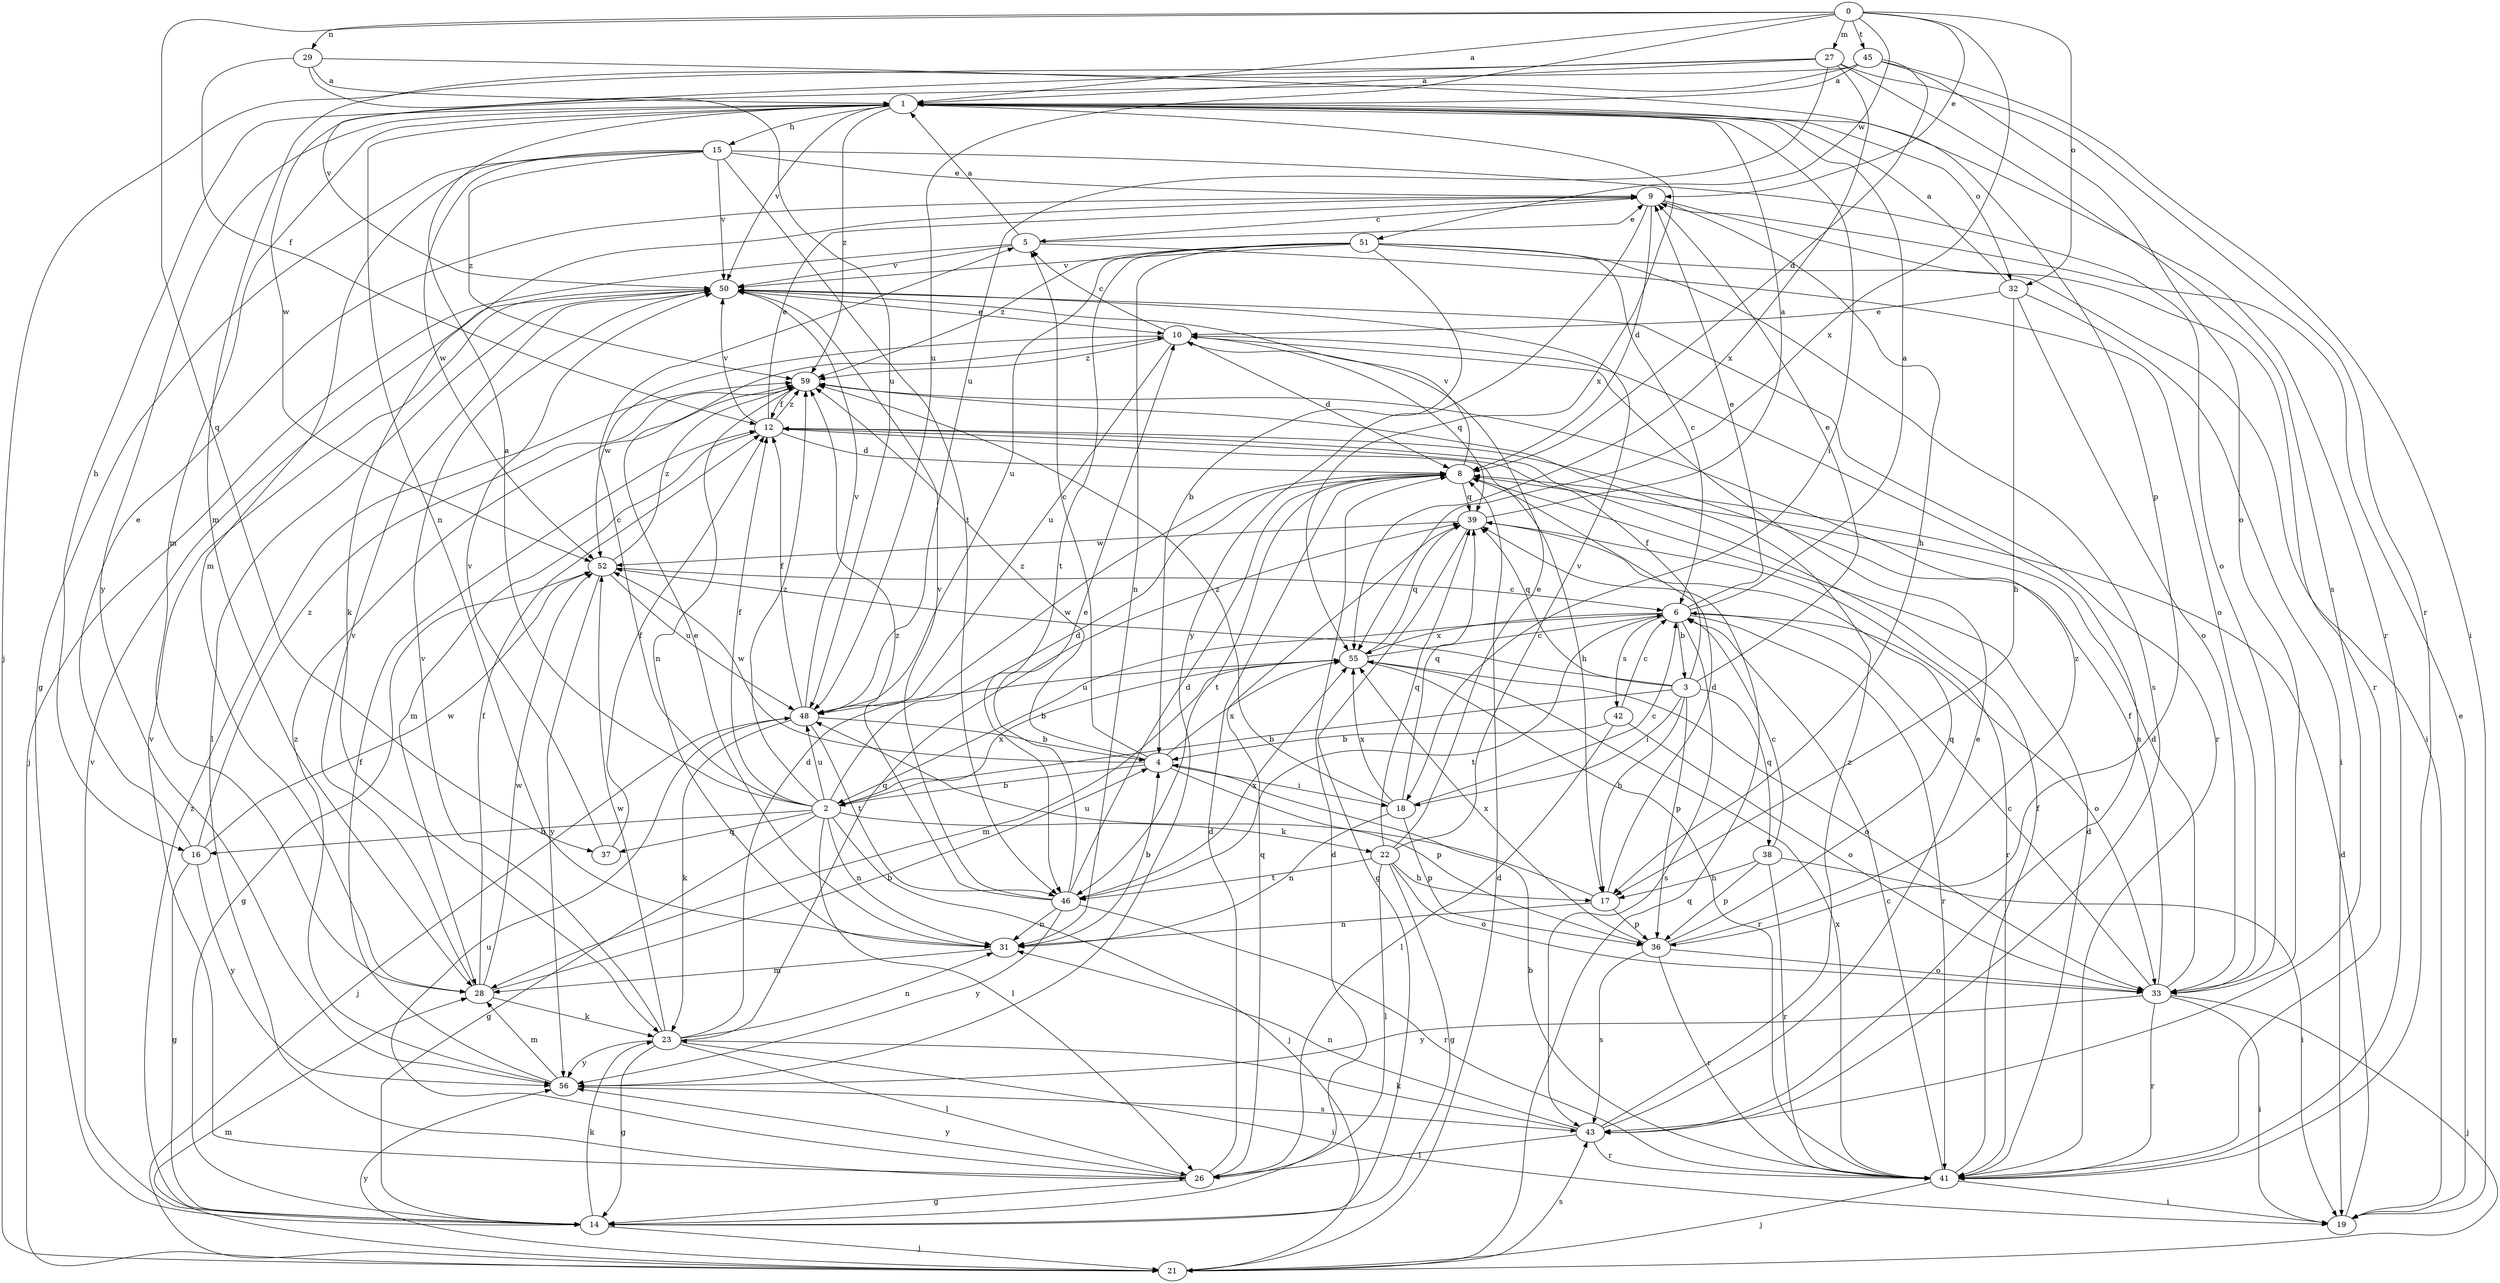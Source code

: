 strict digraph  {
0;
1;
2;
3;
4;
5;
6;
8;
9;
10;
12;
14;
15;
16;
17;
18;
19;
21;
22;
23;
26;
27;
28;
29;
31;
32;
33;
36;
37;
38;
39;
41;
42;
43;
45;
46;
48;
50;
51;
52;
55;
56;
59;
0 -> 1  [label=a];
0 -> 9  [label=e];
0 -> 27  [label=m];
0 -> 29  [label=n];
0 -> 32  [label=o];
0 -> 37  [label=q];
0 -> 45  [label=t];
0 -> 48  [label=u];
0 -> 51  [label=w];
0 -> 55  [label=x];
1 -> 15  [label=h];
1 -> 16  [label=h];
1 -> 18  [label=i];
1 -> 28  [label=m];
1 -> 31  [label=n];
1 -> 32  [label=o];
1 -> 41  [label=r];
1 -> 50  [label=v];
1 -> 55  [label=x];
1 -> 56  [label=y];
1 -> 59  [label=z];
2 -> 1  [label=a];
2 -> 5  [label=c];
2 -> 8  [label=d];
2 -> 12  [label=f];
2 -> 14  [label=g];
2 -> 16  [label=h];
2 -> 21  [label=j];
2 -> 22  [label=k];
2 -> 26  [label=l];
2 -> 31  [label=n];
2 -> 37  [label=q];
2 -> 48  [label=u];
2 -> 55  [label=x];
2 -> 59  [label=z];
3 -> 2  [label=b];
3 -> 9  [label=e];
3 -> 12  [label=f];
3 -> 17  [label=h];
3 -> 18  [label=i];
3 -> 36  [label=p];
3 -> 38  [label=q];
3 -> 39  [label=q];
3 -> 52  [label=w];
4 -> 2  [label=b];
4 -> 5  [label=c];
4 -> 18  [label=i];
4 -> 36  [label=p];
4 -> 52  [label=w];
4 -> 55  [label=x];
4 -> 59  [label=z];
5 -> 1  [label=a];
5 -> 9  [label=e];
5 -> 21  [label=j];
5 -> 33  [label=o];
5 -> 50  [label=v];
6 -> 1  [label=a];
6 -> 2  [label=b];
6 -> 3  [label=b];
6 -> 9  [label=e];
6 -> 33  [label=o];
6 -> 41  [label=r];
6 -> 42  [label=s];
6 -> 43  [label=s];
6 -> 46  [label=t];
6 -> 55  [label=x];
8 -> 39  [label=q];
8 -> 46  [label=t];
8 -> 50  [label=v];
9 -> 5  [label=c];
9 -> 8  [label=d];
9 -> 17  [label=h];
9 -> 23  [label=k];
9 -> 41  [label=r];
9 -> 56  [label=y];
10 -> 5  [label=c];
10 -> 8  [label=d];
10 -> 39  [label=q];
10 -> 43  [label=s];
10 -> 48  [label=u];
10 -> 52  [label=w];
10 -> 59  [label=z];
12 -> 8  [label=d];
12 -> 9  [label=e];
12 -> 17  [label=h];
12 -> 28  [label=m];
12 -> 50  [label=v];
12 -> 59  [label=z];
14 -> 8  [label=d];
14 -> 21  [label=j];
14 -> 23  [label=k];
14 -> 50  [label=v];
14 -> 59  [label=z];
15 -> 9  [label=e];
15 -> 14  [label=g];
15 -> 28  [label=m];
15 -> 33  [label=o];
15 -> 46  [label=t];
15 -> 50  [label=v];
15 -> 52  [label=w];
15 -> 59  [label=z];
16 -> 9  [label=e];
16 -> 14  [label=g];
16 -> 52  [label=w];
16 -> 56  [label=y];
16 -> 59  [label=z];
17 -> 8  [label=d];
17 -> 31  [label=n];
17 -> 36  [label=p];
17 -> 48  [label=u];
18 -> 6  [label=c];
18 -> 31  [label=n];
18 -> 36  [label=p];
18 -> 39  [label=q];
18 -> 55  [label=x];
18 -> 59  [label=z];
19 -> 8  [label=d];
19 -> 9  [label=e];
21 -> 8  [label=d];
21 -> 28  [label=m];
21 -> 39  [label=q];
21 -> 43  [label=s];
21 -> 56  [label=y];
22 -> 10  [label=e];
22 -> 14  [label=g];
22 -> 17  [label=h];
22 -> 26  [label=l];
22 -> 33  [label=o];
22 -> 39  [label=q];
22 -> 46  [label=t];
22 -> 50  [label=v];
23 -> 8  [label=d];
23 -> 14  [label=g];
23 -> 19  [label=i];
23 -> 26  [label=l];
23 -> 31  [label=n];
23 -> 39  [label=q];
23 -> 50  [label=v];
23 -> 52  [label=w];
23 -> 56  [label=y];
26 -> 8  [label=d];
26 -> 14  [label=g];
26 -> 39  [label=q];
26 -> 48  [label=u];
26 -> 50  [label=v];
26 -> 56  [label=y];
27 -> 1  [label=a];
27 -> 21  [label=j];
27 -> 41  [label=r];
27 -> 43  [label=s];
27 -> 48  [label=u];
27 -> 50  [label=v];
27 -> 55  [label=x];
28 -> 4  [label=b];
28 -> 12  [label=f];
28 -> 23  [label=k];
28 -> 50  [label=v];
28 -> 52  [label=w];
29 -> 1  [label=a];
29 -> 12  [label=f];
29 -> 36  [label=p];
29 -> 48  [label=u];
31 -> 4  [label=b];
31 -> 10  [label=e];
31 -> 28  [label=m];
32 -> 1  [label=a];
32 -> 10  [label=e];
32 -> 17  [label=h];
32 -> 19  [label=i];
32 -> 33  [label=o];
33 -> 6  [label=c];
33 -> 8  [label=d];
33 -> 12  [label=f];
33 -> 19  [label=i];
33 -> 21  [label=j];
33 -> 41  [label=r];
33 -> 56  [label=y];
36 -> 33  [label=o];
36 -> 39  [label=q];
36 -> 41  [label=r];
36 -> 43  [label=s];
36 -> 55  [label=x];
36 -> 59  [label=z];
37 -> 12  [label=f];
37 -> 50  [label=v];
38 -> 6  [label=c];
38 -> 17  [label=h];
38 -> 19  [label=i];
38 -> 36  [label=p];
38 -> 41  [label=r];
39 -> 1  [label=a];
39 -> 14  [label=g];
39 -> 41  [label=r];
39 -> 52  [label=w];
41 -> 4  [label=b];
41 -> 6  [label=c];
41 -> 8  [label=d];
41 -> 12  [label=f];
41 -> 19  [label=i];
41 -> 21  [label=j];
41 -> 55  [label=x];
42 -> 4  [label=b];
42 -> 6  [label=c];
42 -> 26  [label=l];
42 -> 33  [label=o];
43 -> 10  [label=e];
43 -> 23  [label=k];
43 -> 26  [label=l];
43 -> 31  [label=n];
43 -> 41  [label=r];
43 -> 59  [label=z];
45 -> 1  [label=a];
45 -> 8  [label=d];
45 -> 19  [label=i];
45 -> 28  [label=m];
45 -> 33  [label=o];
45 -> 52  [label=w];
46 -> 8  [label=d];
46 -> 10  [label=e];
46 -> 31  [label=n];
46 -> 41  [label=r];
46 -> 50  [label=v];
46 -> 55  [label=x];
46 -> 56  [label=y];
46 -> 59  [label=z];
48 -> 4  [label=b];
48 -> 12  [label=f];
48 -> 21  [label=j];
48 -> 23  [label=k];
48 -> 46  [label=t];
48 -> 50  [label=v];
50 -> 10  [label=e];
50 -> 26  [label=l];
50 -> 41  [label=r];
51 -> 4  [label=b];
51 -> 6  [label=c];
51 -> 19  [label=i];
51 -> 31  [label=n];
51 -> 43  [label=s];
51 -> 46  [label=t];
51 -> 48  [label=u];
51 -> 50  [label=v];
51 -> 59  [label=z];
52 -> 6  [label=c];
52 -> 14  [label=g];
52 -> 48  [label=u];
52 -> 56  [label=y];
52 -> 59  [label=z];
55 -> 6  [label=c];
55 -> 28  [label=m];
55 -> 33  [label=o];
55 -> 39  [label=q];
55 -> 41  [label=r];
55 -> 48  [label=u];
56 -> 12  [label=f];
56 -> 28  [label=m];
56 -> 43  [label=s];
56 -> 59  [label=z];
59 -> 12  [label=f];
59 -> 31  [label=n];
}
